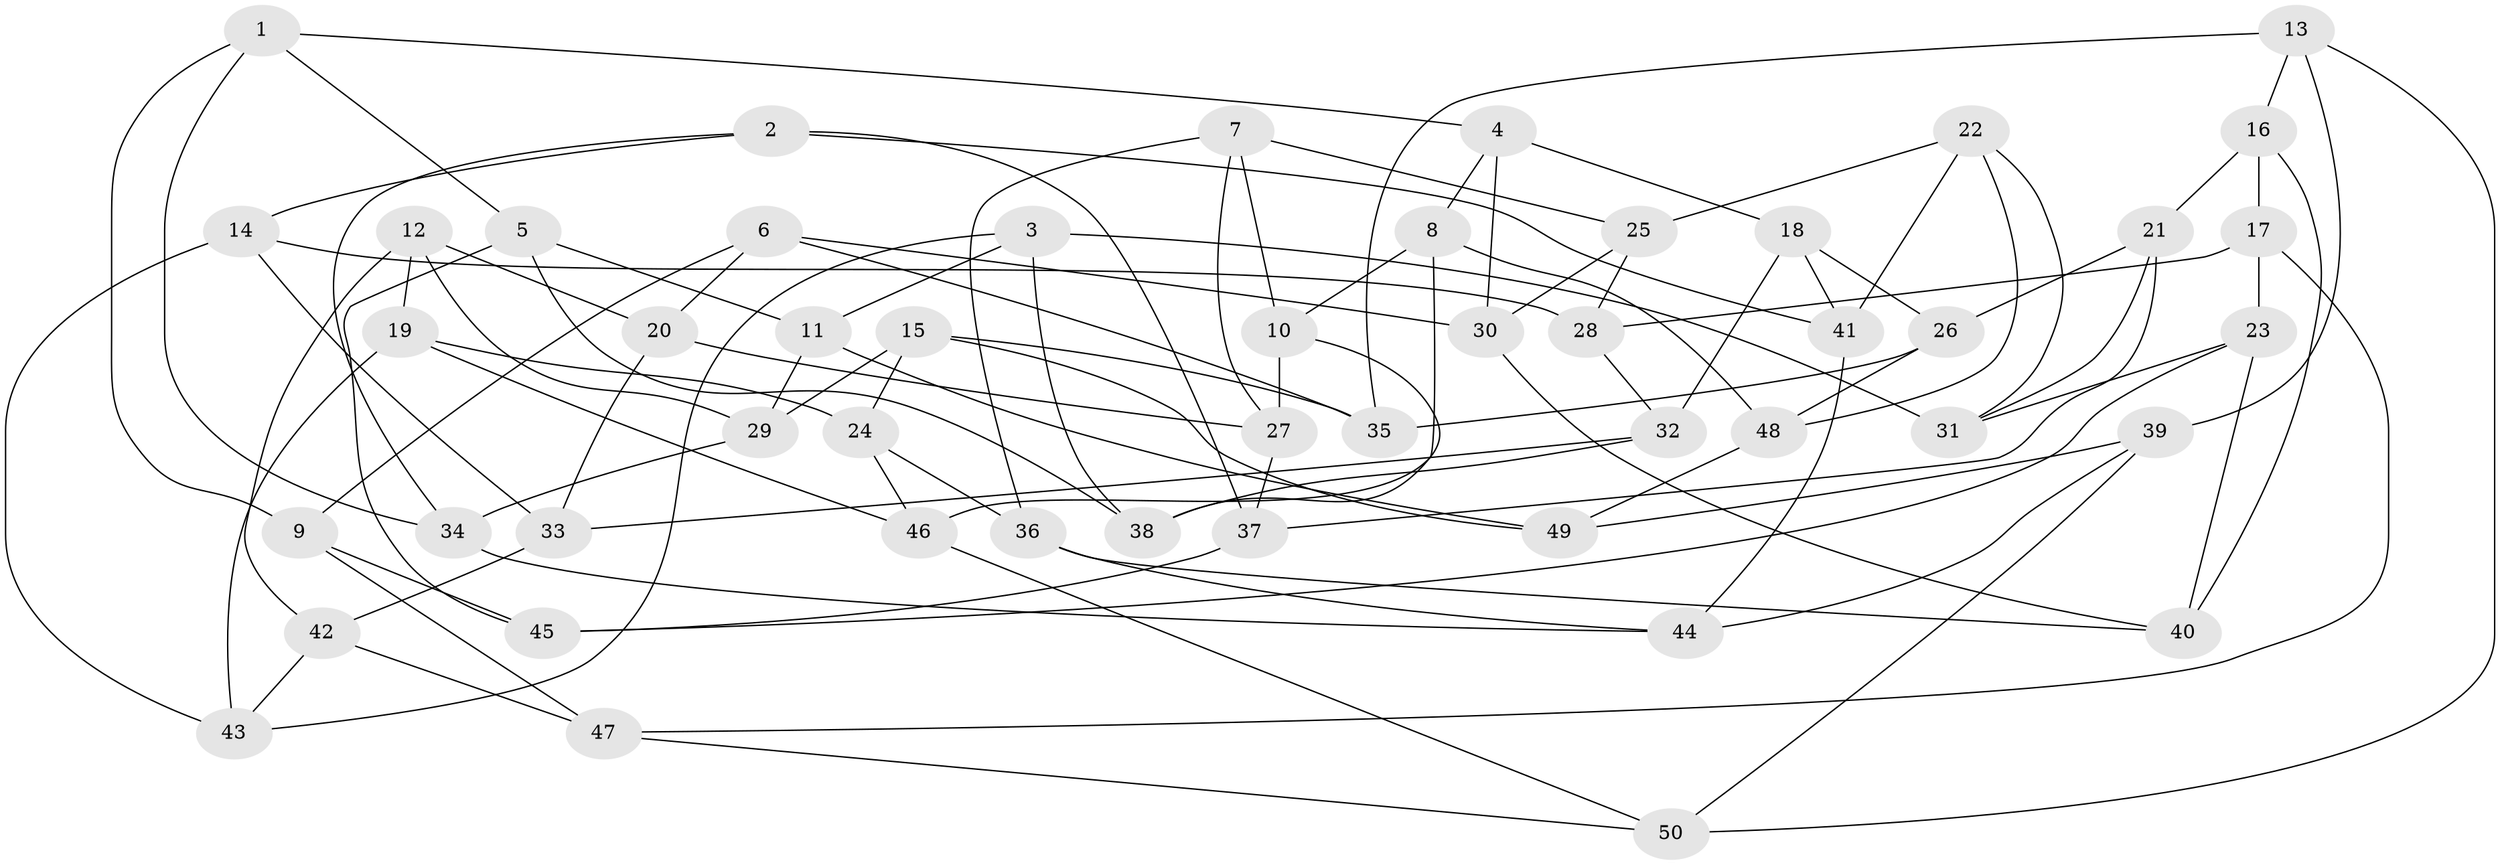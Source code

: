 // coarse degree distribution, {4: 0.6, 6: 0.22857142857142856, 8: 0.05714285714285714, 3: 0.05714285714285714, 5: 0.05714285714285714}
// Generated by graph-tools (version 1.1) at 2025/20/03/04/25 18:20:55]
// undirected, 50 vertices, 100 edges
graph export_dot {
graph [start="1"]
  node [color=gray90,style=filled];
  1;
  2;
  3;
  4;
  5;
  6;
  7;
  8;
  9;
  10;
  11;
  12;
  13;
  14;
  15;
  16;
  17;
  18;
  19;
  20;
  21;
  22;
  23;
  24;
  25;
  26;
  27;
  28;
  29;
  30;
  31;
  32;
  33;
  34;
  35;
  36;
  37;
  38;
  39;
  40;
  41;
  42;
  43;
  44;
  45;
  46;
  47;
  48;
  49;
  50;
  1 -- 9;
  1 -- 5;
  1 -- 34;
  1 -- 4;
  2 -- 41;
  2 -- 34;
  2 -- 37;
  2 -- 14;
  3 -- 38;
  3 -- 43;
  3 -- 31;
  3 -- 11;
  4 -- 8;
  4 -- 18;
  4 -- 30;
  5 -- 11;
  5 -- 45;
  5 -- 38;
  6 -- 9;
  6 -- 20;
  6 -- 30;
  6 -- 35;
  7 -- 25;
  7 -- 10;
  7 -- 27;
  7 -- 36;
  8 -- 10;
  8 -- 48;
  8 -- 46;
  9 -- 45;
  9 -- 47;
  10 -- 38;
  10 -- 27;
  11 -- 29;
  11 -- 49;
  12 -- 42;
  12 -- 20;
  12 -- 29;
  12 -- 19;
  13 -- 50;
  13 -- 35;
  13 -- 16;
  13 -- 39;
  14 -- 33;
  14 -- 43;
  14 -- 28;
  15 -- 24;
  15 -- 35;
  15 -- 49;
  15 -- 29;
  16 -- 21;
  16 -- 40;
  16 -- 17;
  17 -- 47;
  17 -- 28;
  17 -- 23;
  18 -- 41;
  18 -- 32;
  18 -- 26;
  19 -- 43;
  19 -- 46;
  19 -- 24;
  20 -- 33;
  20 -- 27;
  21 -- 37;
  21 -- 31;
  21 -- 26;
  22 -- 25;
  22 -- 31;
  22 -- 48;
  22 -- 41;
  23 -- 31;
  23 -- 45;
  23 -- 40;
  24 -- 36;
  24 -- 46;
  25 -- 30;
  25 -- 28;
  26 -- 48;
  26 -- 35;
  27 -- 37;
  28 -- 32;
  29 -- 34;
  30 -- 40;
  32 -- 38;
  32 -- 33;
  33 -- 42;
  34 -- 44;
  36 -- 40;
  36 -- 44;
  37 -- 45;
  39 -- 50;
  39 -- 44;
  39 -- 49;
  41 -- 44;
  42 -- 47;
  42 -- 43;
  46 -- 50;
  47 -- 50;
  48 -- 49;
}
